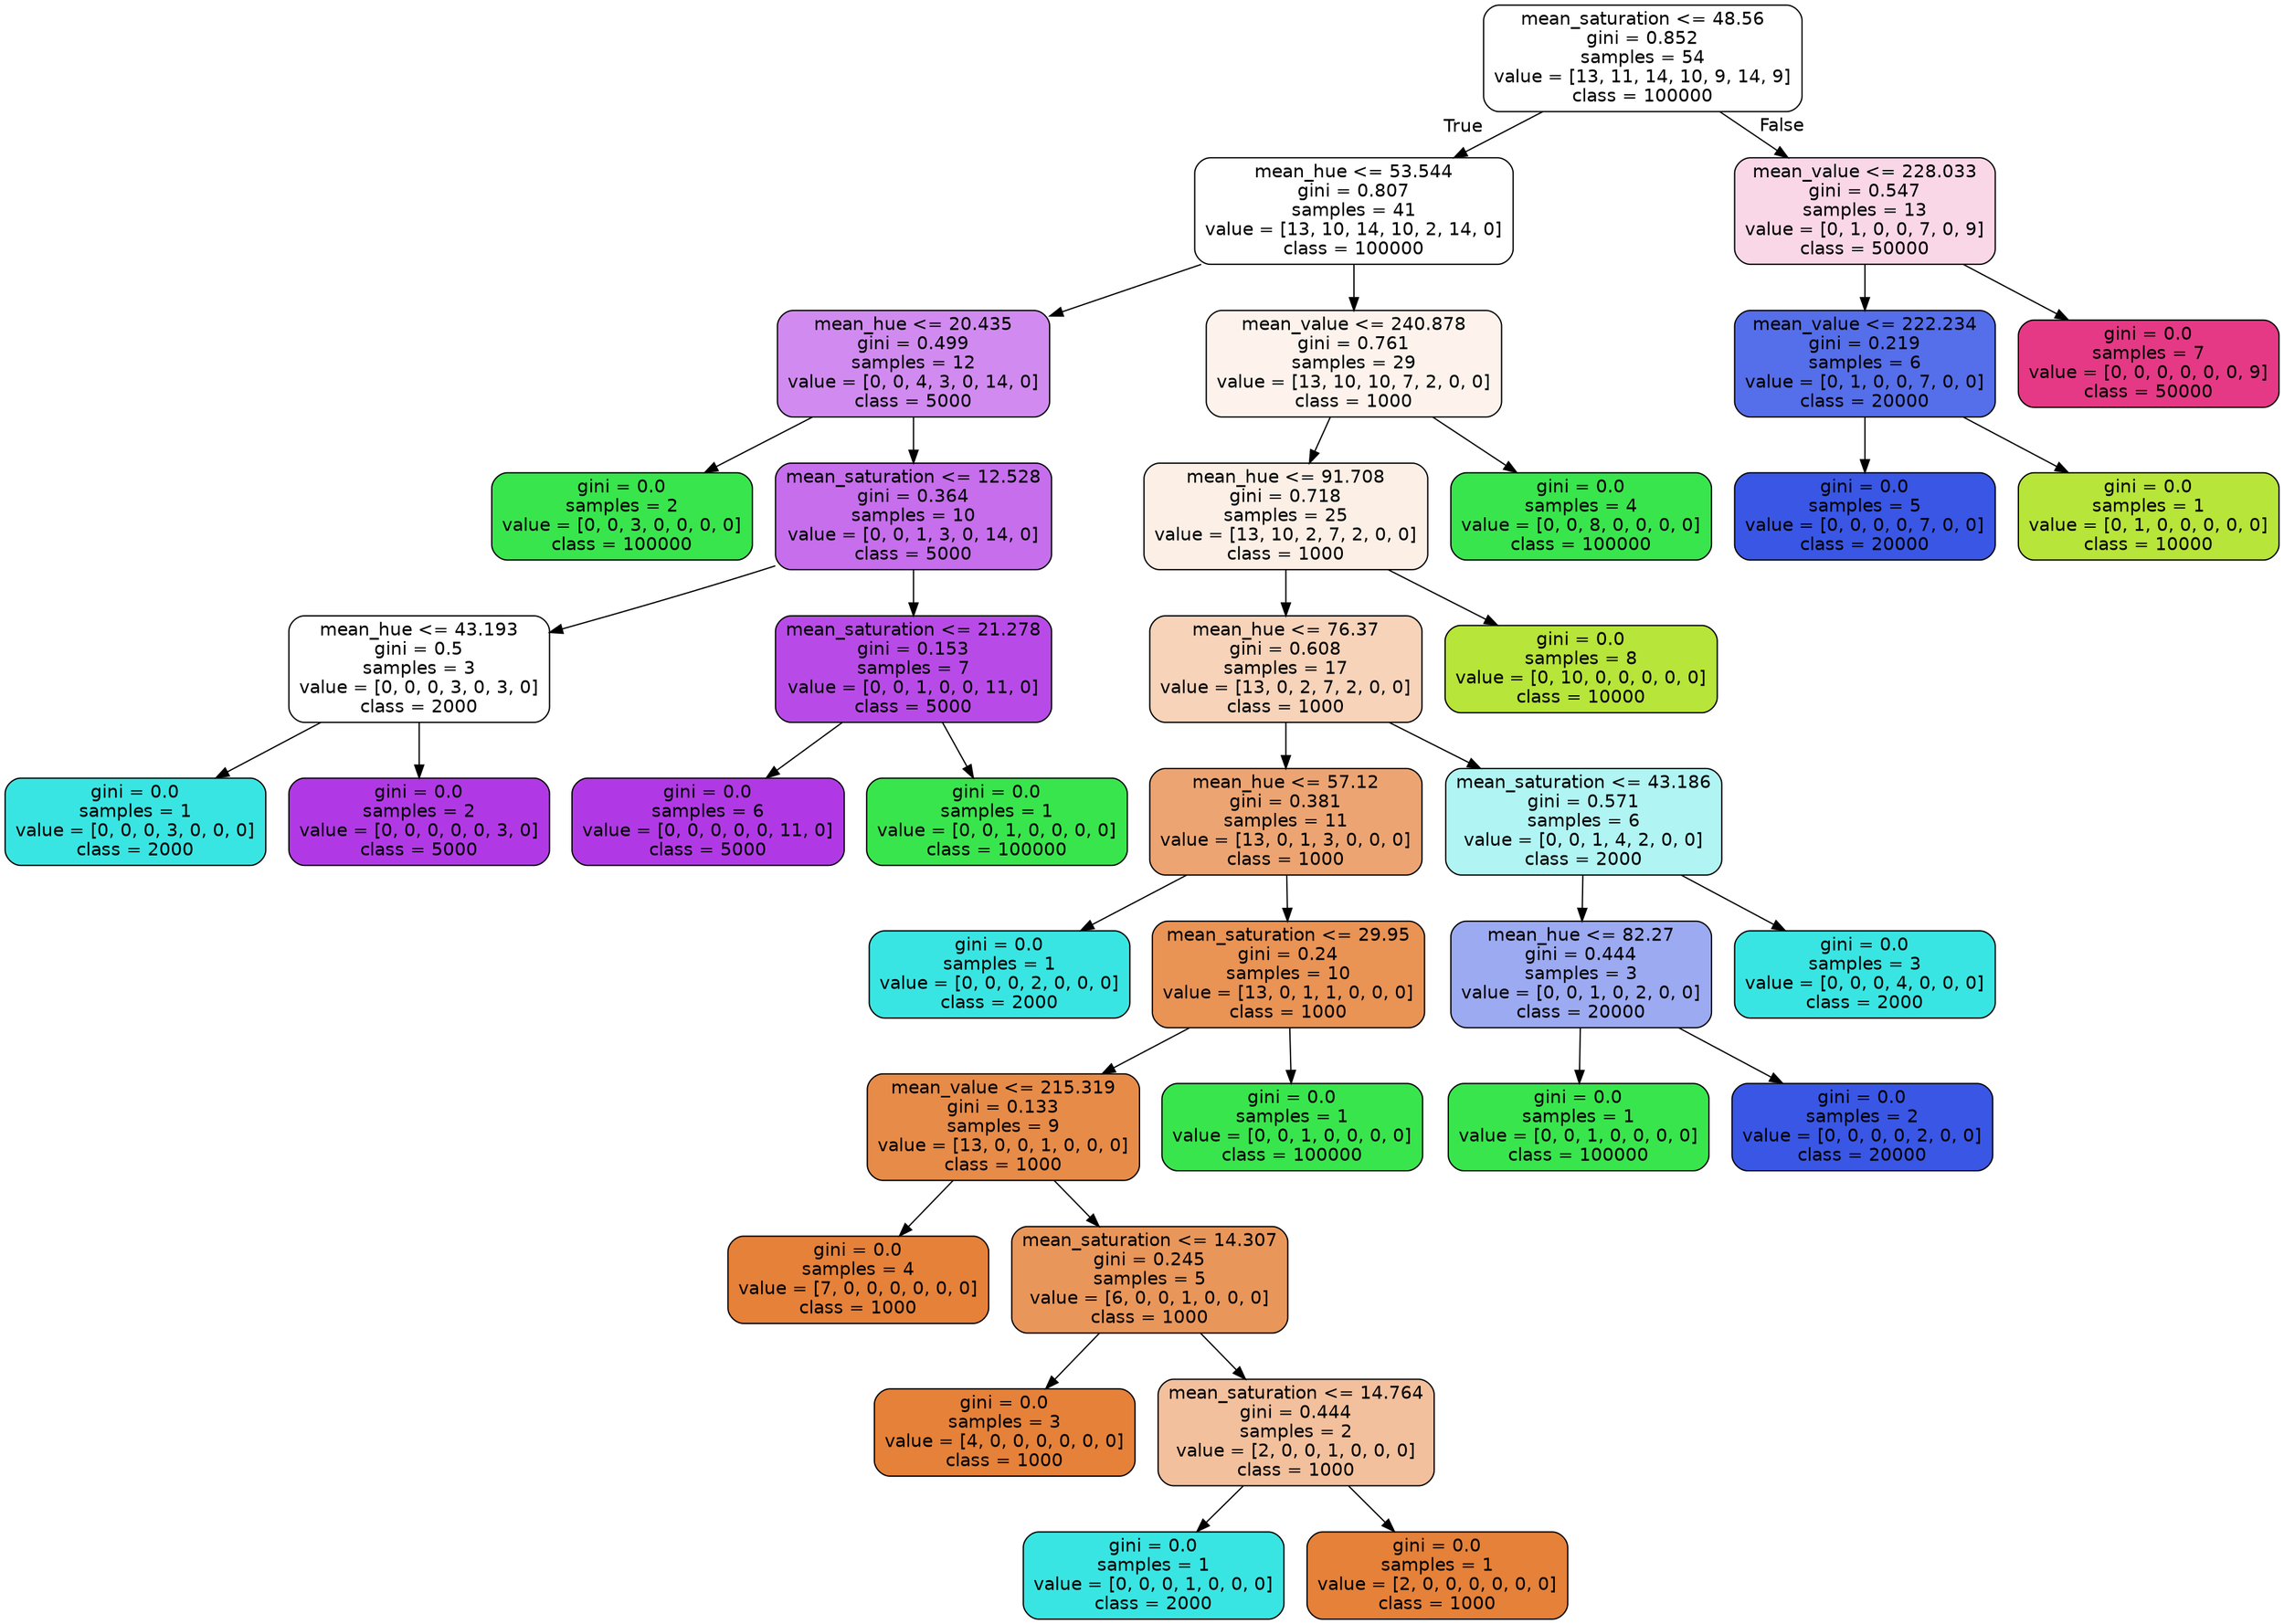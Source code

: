 digraph Tree {
node [shape=box, style="filled, rounded", color="black", fontname="helvetica"] ;
edge [fontname="helvetica"] ;
0 [label="mean_saturation <= 48.56\ngini = 0.852\nsamples = 54\nvalue = [13, 11, 14, 10, 9, 14, 9]\nclass = 100000", fillcolor="#ffffff"] ;
1 [label="mean_hue <= 53.544\ngini = 0.807\nsamples = 41\nvalue = [13, 10, 14, 10, 2, 14, 0]\nclass = 100000", fillcolor="#ffffff"] ;
0 -> 1 [labeldistance=2.5, labelangle=45, headlabel="True"] ;
2 [label="mean_hue <= 20.435\ngini = 0.499\nsamples = 12\nvalue = [0, 0, 4, 3, 0, 14, 0]\nclass = 5000", fillcolor="#d18bf0"] ;
1 -> 2 ;
3 [label="gini = 0.0\nsamples = 2\nvalue = [0, 0, 3, 0, 0, 0, 0]\nclass = 100000", fillcolor="#39e54d"] ;
2 -> 3 ;
4 [label="mean_saturation <= 12.528\ngini = 0.364\nsamples = 10\nvalue = [0, 0, 1, 3, 0, 14, 0]\nclass = 5000", fillcolor="#c66eec"] ;
2 -> 4 ;
5 [label="mean_hue <= 43.193\ngini = 0.5\nsamples = 3\nvalue = [0, 0, 0, 3, 0, 3, 0]\nclass = 2000", fillcolor="#ffffff"] ;
4 -> 5 ;
6 [label="gini = 0.0\nsamples = 1\nvalue = [0, 0, 0, 3, 0, 0, 0]\nclass = 2000", fillcolor="#39e5e2"] ;
5 -> 6 ;
7 [label="gini = 0.0\nsamples = 2\nvalue = [0, 0, 0, 0, 0, 3, 0]\nclass = 5000", fillcolor="#b139e5"] ;
5 -> 7 ;
8 [label="mean_saturation <= 21.278\ngini = 0.153\nsamples = 7\nvalue = [0, 0, 1, 0, 0, 11, 0]\nclass = 5000", fillcolor="#b84be7"] ;
4 -> 8 ;
9 [label="gini = 0.0\nsamples = 6\nvalue = [0, 0, 0, 0, 0, 11, 0]\nclass = 5000", fillcolor="#b139e5"] ;
8 -> 9 ;
10 [label="gini = 0.0\nsamples = 1\nvalue = [0, 0, 1, 0, 0, 0, 0]\nclass = 100000", fillcolor="#39e54d"] ;
8 -> 10 ;
11 [label="mean_value <= 240.878\ngini = 0.761\nsamples = 29\nvalue = [13, 10, 10, 7, 2, 0, 0]\nclass = 1000", fillcolor="#fdf3ec"] ;
1 -> 11 ;
12 [label="mean_hue <= 91.708\ngini = 0.718\nsamples = 25\nvalue = [13, 10, 2, 7, 2, 0, 0]\nclass = 1000", fillcolor="#fcefe6"] ;
11 -> 12 ;
13 [label="mean_hue <= 76.37\ngini = 0.608\nsamples = 17\nvalue = [13, 0, 2, 7, 2, 0, 0]\nclass = 1000", fillcolor="#f6d3b9"] ;
12 -> 13 ;
14 [label="mean_hue <= 57.12\ngini = 0.381\nsamples = 11\nvalue = [13, 0, 1, 3, 0, 0, 0]\nclass = 1000", fillcolor="#eca572"] ;
13 -> 14 ;
15 [label="gini = 0.0\nsamples = 1\nvalue = [0, 0, 0, 2, 0, 0, 0]\nclass = 2000", fillcolor="#39e5e2"] ;
14 -> 15 ;
16 [label="mean_saturation <= 29.95\ngini = 0.24\nsamples = 10\nvalue = [13, 0, 1, 1, 0, 0, 0]\nclass = 1000", fillcolor="#e99355"] ;
14 -> 16 ;
17 [label="mean_value <= 215.319\ngini = 0.133\nsamples = 9\nvalue = [13, 0, 0, 1, 0, 0, 0]\nclass = 1000", fillcolor="#e78b48"] ;
16 -> 17 ;
18 [label="gini = 0.0\nsamples = 4\nvalue = [7, 0, 0, 0, 0, 0, 0]\nclass = 1000", fillcolor="#e58139"] ;
17 -> 18 ;
19 [label="mean_saturation <= 14.307\ngini = 0.245\nsamples = 5\nvalue = [6, 0, 0, 1, 0, 0, 0]\nclass = 1000", fillcolor="#e9965a"] ;
17 -> 19 ;
20 [label="gini = 0.0\nsamples = 3\nvalue = [4, 0, 0, 0, 0, 0, 0]\nclass = 1000", fillcolor="#e58139"] ;
19 -> 20 ;
21 [label="mean_saturation <= 14.764\ngini = 0.444\nsamples = 2\nvalue = [2, 0, 0, 1, 0, 0, 0]\nclass = 1000", fillcolor="#f2c09c"] ;
19 -> 21 ;
22 [label="gini = 0.0\nsamples = 1\nvalue = [0, 0, 0, 1, 0, 0, 0]\nclass = 2000", fillcolor="#39e5e2"] ;
21 -> 22 ;
23 [label="gini = 0.0\nsamples = 1\nvalue = [2, 0, 0, 0, 0, 0, 0]\nclass = 1000", fillcolor="#e58139"] ;
21 -> 23 ;
24 [label="gini = 0.0\nsamples = 1\nvalue = [0, 0, 1, 0, 0, 0, 0]\nclass = 100000", fillcolor="#39e54d"] ;
16 -> 24 ;
25 [label="mean_saturation <= 43.186\ngini = 0.571\nsamples = 6\nvalue = [0, 0, 1, 4, 2, 0, 0]\nclass = 2000", fillcolor="#b0f5f3"] ;
13 -> 25 ;
26 [label="mean_hue <= 82.27\ngini = 0.444\nsamples = 3\nvalue = [0, 0, 1, 0, 2, 0, 0]\nclass = 20000", fillcolor="#9caaf2"] ;
25 -> 26 ;
27 [label="gini = 0.0\nsamples = 1\nvalue = [0, 0, 1, 0, 0, 0, 0]\nclass = 100000", fillcolor="#39e54d"] ;
26 -> 27 ;
28 [label="gini = 0.0\nsamples = 2\nvalue = [0, 0, 0, 0, 2, 0, 0]\nclass = 20000", fillcolor="#3956e5"] ;
26 -> 28 ;
29 [label="gini = 0.0\nsamples = 3\nvalue = [0, 0, 0, 4, 0, 0, 0]\nclass = 2000", fillcolor="#39e5e2"] ;
25 -> 29 ;
30 [label="gini = 0.0\nsamples = 8\nvalue = [0, 10, 0, 0, 0, 0, 0]\nclass = 10000", fillcolor="#b7e539"] ;
12 -> 30 ;
31 [label="gini = 0.0\nsamples = 4\nvalue = [0, 0, 8, 0, 0, 0, 0]\nclass = 100000", fillcolor="#39e54d"] ;
11 -> 31 ;
32 [label="mean_value <= 228.033\ngini = 0.547\nsamples = 13\nvalue = [0, 1, 0, 0, 7, 0, 9]\nclass = 50000", fillcolor="#fad7e7"] ;
0 -> 32 [labeldistance=2.5, labelangle=-45, headlabel="False"] ;
33 [label="mean_value <= 222.234\ngini = 0.219\nsamples = 6\nvalue = [0, 1, 0, 0, 7, 0, 0]\nclass = 20000", fillcolor="#556ee9"] ;
32 -> 33 ;
34 [label="gini = 0.0\nsamples = 5\nvalue = [0, 0, 0, 0, 7, 0, 0]\nclass = 20000", fillcolor="#3956e5"] ;
33 -> 34 ;
35 [label="gini = 0.0\nsamples = 1\nvalue = [0, 1, 0, 0, 0, 0, 0]\nclass = 10000", fillcolor="#b7e539"] ;
33 -> 35 ;
36 [label="gini = 0.0\nsamples = 7\nvalue = [0, 0, 0, 0, 0, 0, 9]\nclass = 50000", fillcolor="#e53986"] ;
32 -> 36 ;
}